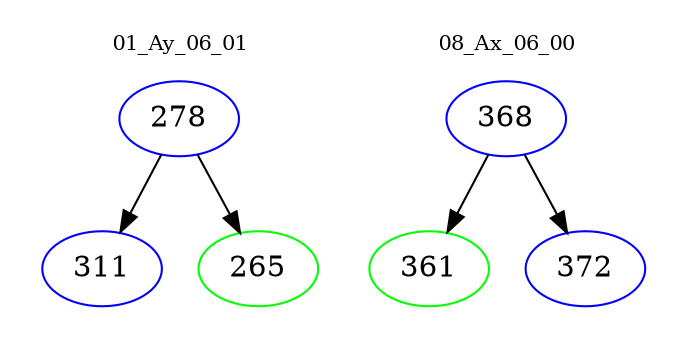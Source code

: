 digraph{
subgraph cluster_0 {
color = white
label = "01_Ay_06_01";
fontsize=10;
T0_278 [label="278", color="blue"]
T0_278 -> T0_311 [color="black"]
T0_311 [label="311", color="blue"]
T0_278 -> T0_265 [color="black"]
T0_265 [label="265", color="green"]
}
subgraph cluster_1 {
color = white
label = "08_Ax_06_00";
fontsize=10;
T1_368 [label="368", color="blue"]
T1_368 -> T1_361 [color="black"]
T1_361 [label="361", color="green"]
T1_368 -> T1_372 [color="black"]
T1_372 [label="372", color="blue"]
}
}
